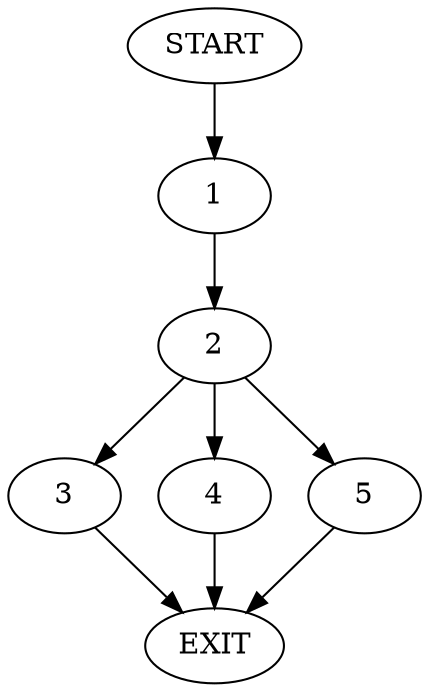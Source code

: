 digraph {
0 [label="START"];
1;
2;
3;
4;
5;
6 [label="EXIT"];
0 -> 1;
1 -> 2;
2 -> 3;
2 -> 4;
2 -> 5;
3 -> 6;
4 -> 6;
5 -> 6;
}